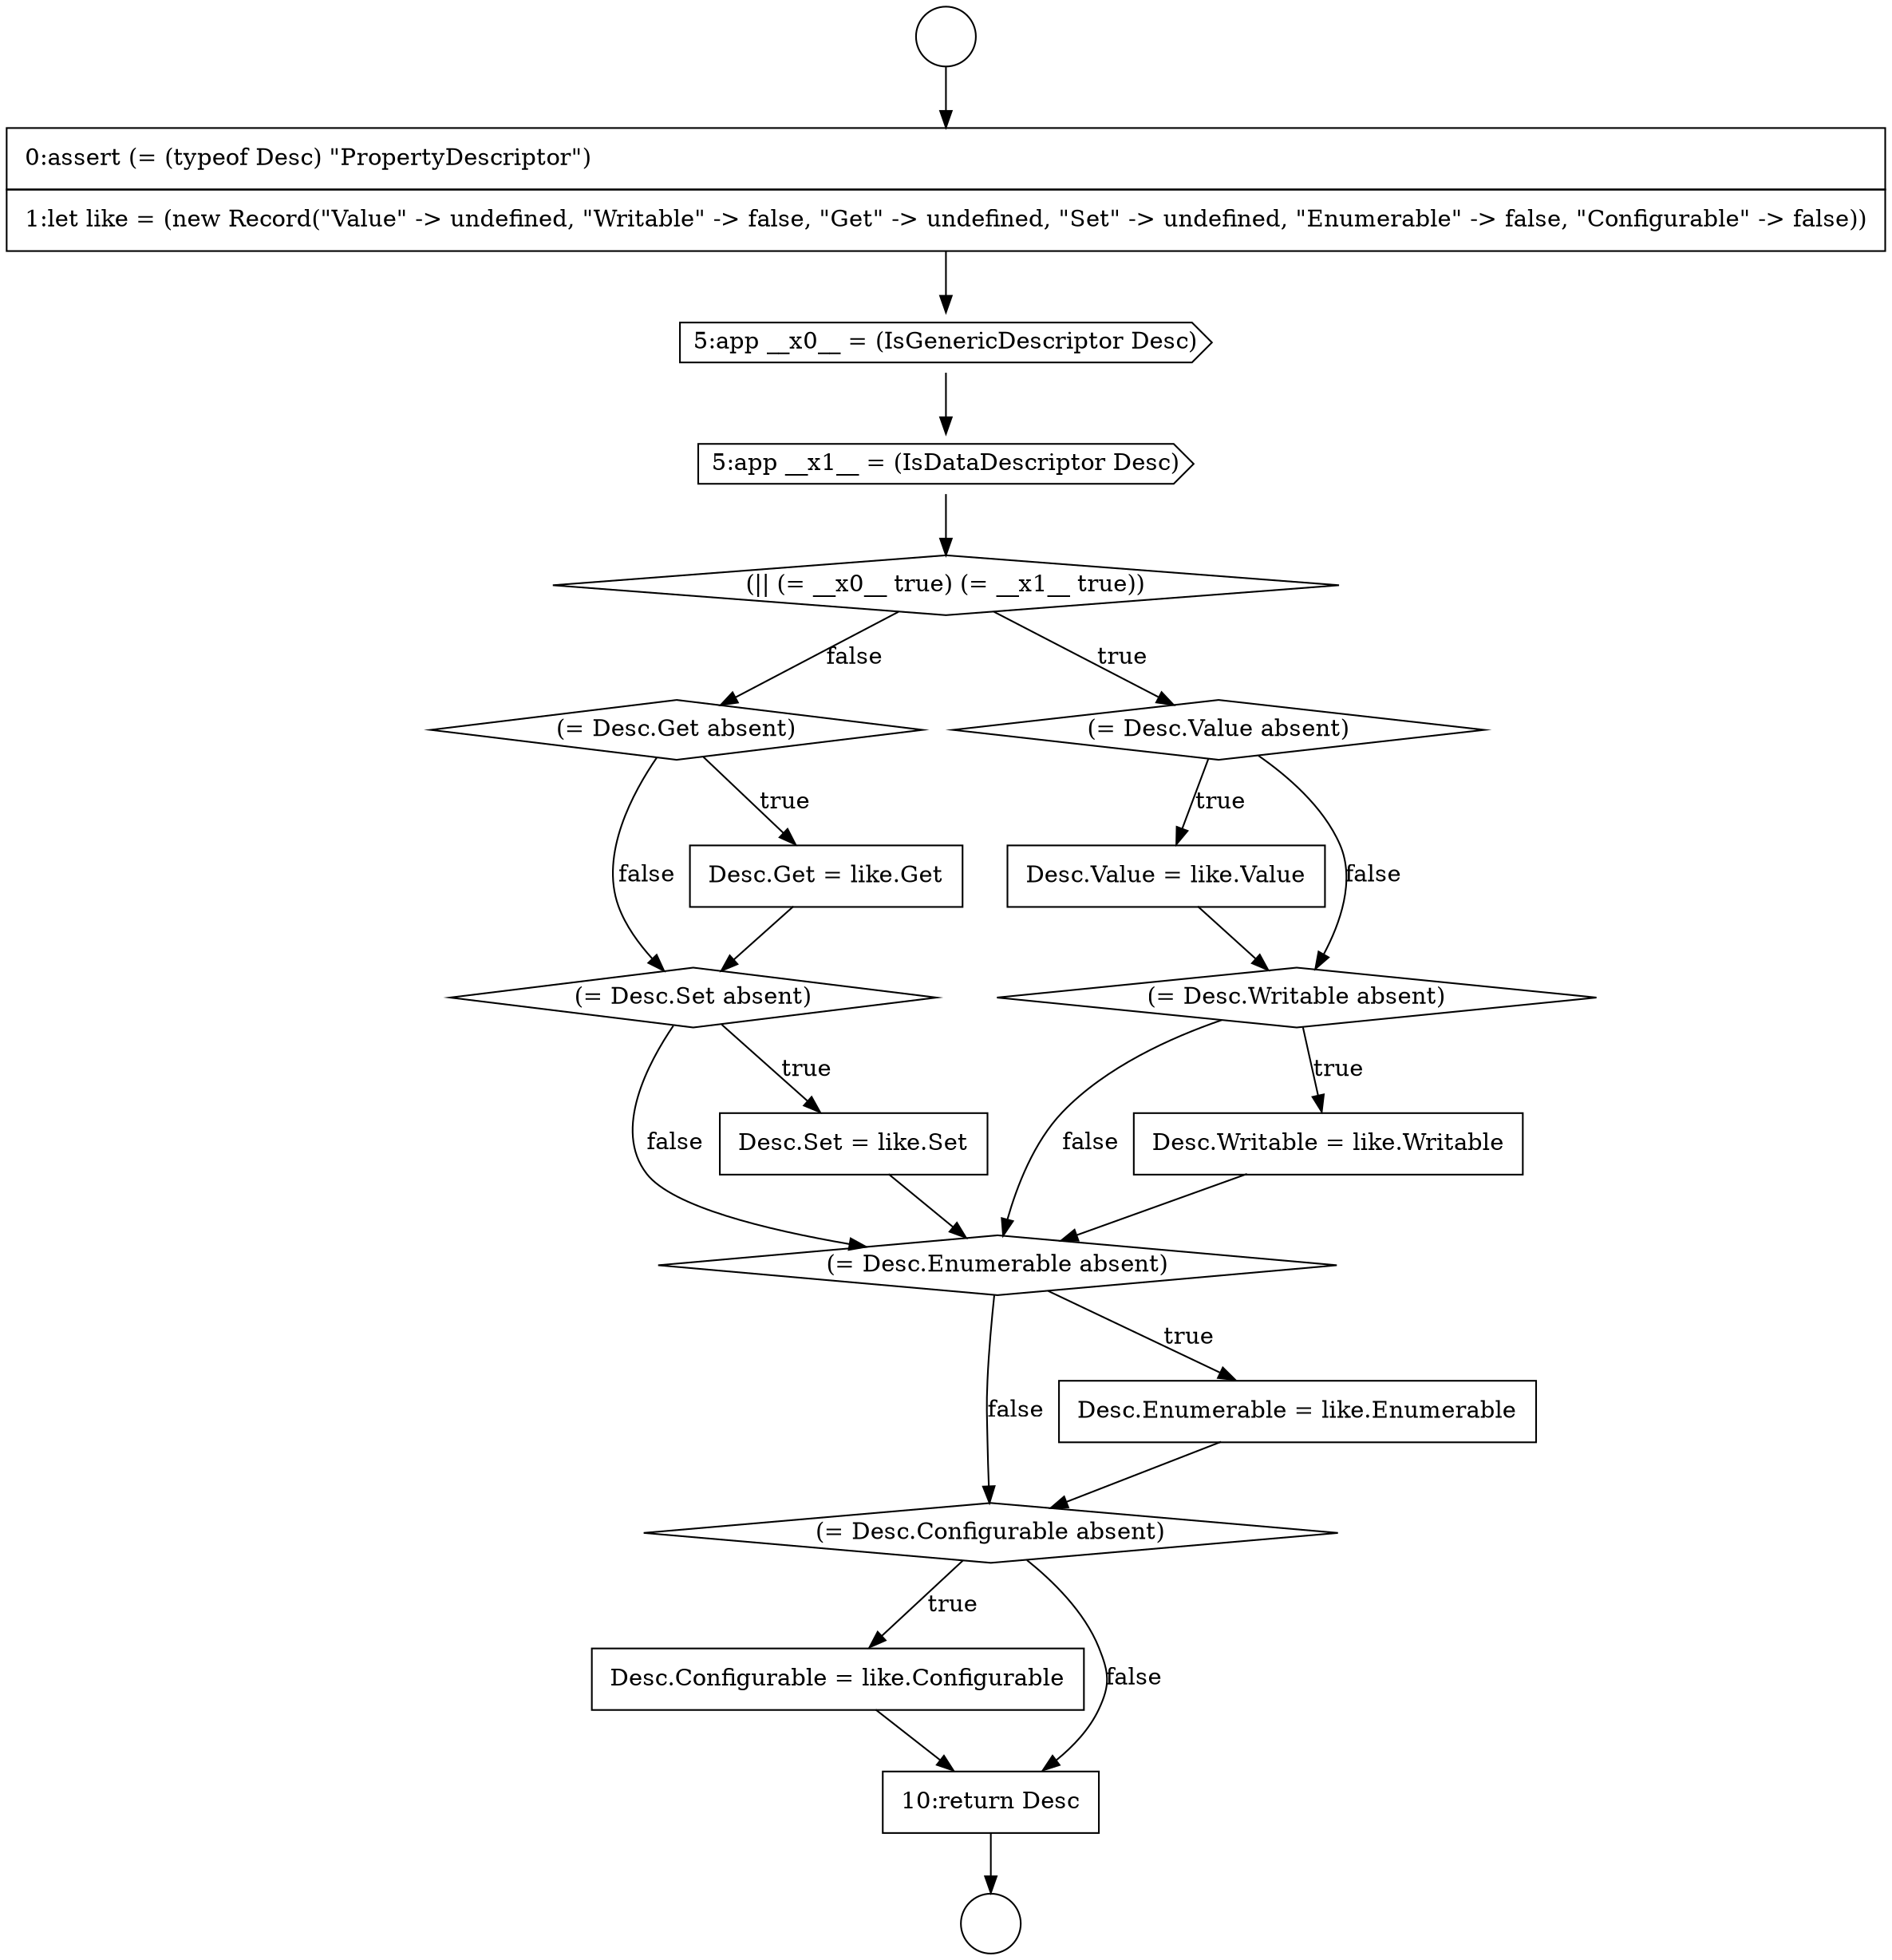 digraph {
  node0 [shape=circle label=" " color="black" fillcolor="white" style=filled]
  node5 [shape=diamond, label=<<font color="black">(|| (= __x0__ true) (= __x1__ true))</font>> color="black" fillcolor="white" style=filled]
  node10 [shape=diamond, label=<<font color="black">(= Desc.Get absent)</font>> color="black" fillcolor="white" style=filled]
  node14 [shape=diamond, label=<<font color="black">(= Desc.Enumerable absent)</font>> color="black" fillcolor="white" style=filled]
  node1 [shape=circle label=" " color="black" fillcolor="white" style=filled]
  node6 [shape=diamond, label=<<font color="black">(= Desc.Value absent)</font>> color="black" fillcolor="white" style=filled]
  node9 [shape=none, margin=0, label=<<font color="black">
    <table border="0" cellborder="1" cellspacing="0" cellpadding="10">
      <tr><td align="left">Desc.Writable = like.Writable</td></tr>
    </table>
  </font>> color="black" fillcolor="white" style=filled]
  node13 [shape=none, margin=0, label=<<font color="black">
    <table border="0" cellborder="1" cellspacing="0" cellpadding="10">
      <tr><td align="left">Desc.Set = like.Set</td></tr>
    </table>
  </font>> color="black" fillcolor="white" style=filled]
  node2 [shape=none, margin=0, label=<<font color="black">
    <table border="0" cellborder="1" cellspacing="0" cellpadding="10">
      <tr><td align="left">0:assert (= (typeof Desc) &quot;PropertyDescriptor&quot;)</td></tr>
      <tr><td align="left">1:let like = (new Record(&quot;Value&quot; -&gt; undefined, &quot;Writable&quot; -&gt; false, &quot;Get&quot; -&gt; undefined, &quot;Set&quot; -&gt; undefined, &quot;Enumerable&quot; -&gt; false, &quot;Configurable&quot; -&gt; false))</td></tr>
    </table>
  </font>> color="black" fillcolor="white" style=filled]
  node17 [shape=none, margin=0, label=<<font color="black">
    <table border="0" cellborder="1" cellspacing="0" cellpadding="10">
      <tr><td align="left">Desc.Configurable = like.Configurable</td></tr>
    </table>
  </font>> color="black" fillcolor="white" style=filled]
  node12 [shape=diamond, label=<<font color="black">(= Desc.Set absent)</font>> color="black" fillcolor="white" style=filled]
  node7 [shape=none, margin=0, label=<<font color="black">
    <table border="0" cellborder="1" cellspacing="0" cellpadding="10">
      <tr><td align="left">Desc.Value = like.Value</td></tr>
    </table>
  </font>> color="black" fillcolor="white" style=filled]
  node3 [shape=cds, label=<<font color="black">5:app __x0__ = (IsGenericDescriptor Desc)</font>> color="black" fillcolor="white" style=filled]
  node18 [shape=none, margin=0, label=<<font color="black">
    <table border="0" cellborder="1" cellspacing="0" cellpadding="10">
      <tr><td align="left">10:return Desc</td></tr>
    </table>
  </font>> color="black" fillcolor="white" style=filled]
  node16 [shape=diamond, label=<<font color="black">(= Desc.Configurable absent)</font>> color="black" fillcolor="white" style=filled]
  node11 [shape=none, margin=0, label=<<font color="black">
    <table border="0" cellborder="1" cellspacing="0" cellpadding="10">
      <tr><td align="left">Desc.Get = like.Get</td></tr>
    </table>
  </font>> color="black" fillcolor="white" style=filled]
  node8 [shape=diamond, label=<<font color="black">(= Desc.Writable absent)</font>> color="black" fillcolor="white" style=filled]
  node4 [shape=cds, label=<<font color="black">5:app __x1__ = (IsDataDescriptor Desc)</font>> color="black" fillcolor="white" style=filled]
  node15 [shape=none, margin=0, label=<<font color="black">
    <table border="0" cellborder="1" cellspacing="0" cellpadding="10">
      <tr><td align="left">Desc.Enumerable = like.Enumerable</td></tr>
    </table>
  </font>> color="black" fillcolor="white" style=filled]
  node3 -> node4 [ color="black"]
  node8 -> node9 [label=<<font color="black">true</font>> color="black"]
  node8 -> node14 [label=<<font color="black">false</font>> color="black"]
  node10 -> node11 [label=<<font color="black">true</font>> color="black"]
  node10 -> node12 [label=<<font color="black">false</font>> color="black"]
  node9 -> node14 [ color="black"]
  node11 -> node12 [ color="black"]
  node13 -> node14 [ color="black"]
  node0 -> node2 [ color="black"]
  node4 -> node5 [ color="black"]
  node6 -> node7 [label=<<font color="black">true</font>> color="black"]
  node6 -> node8 [label=<<font color="black">false</font>> color="black"]
  node7 -> node8 [ color="black"]
  node2 -> node3 [ color="black"]
  node15 -> node16 [ color="black"]
  node16 -> node17 [label=<<font color="black">true</font>> color="black"]
  node16 -> node18 [label=<<font color="black">false</font>> color="black"]
  node5 -> node6 [label=<<font color="black">true</font>> color="black"]
  node5 -> node10 [label=<<font color="black">false</font>> color="black"]
  node18 -> node1 [ color="black"]
  node17 -> node18 [ color="black"]
  node14 -> node15 [label=<<font color="black">true</font>> color="black"]
  node14 -> node16 [label=<<font color="black">false</font>> color="black"]
  node12 -> node13 [label=<<font color="black">true</font>> color="black"]
  node12 -> node14 [label=<<font color="black">false</font>> color="black"]
}
